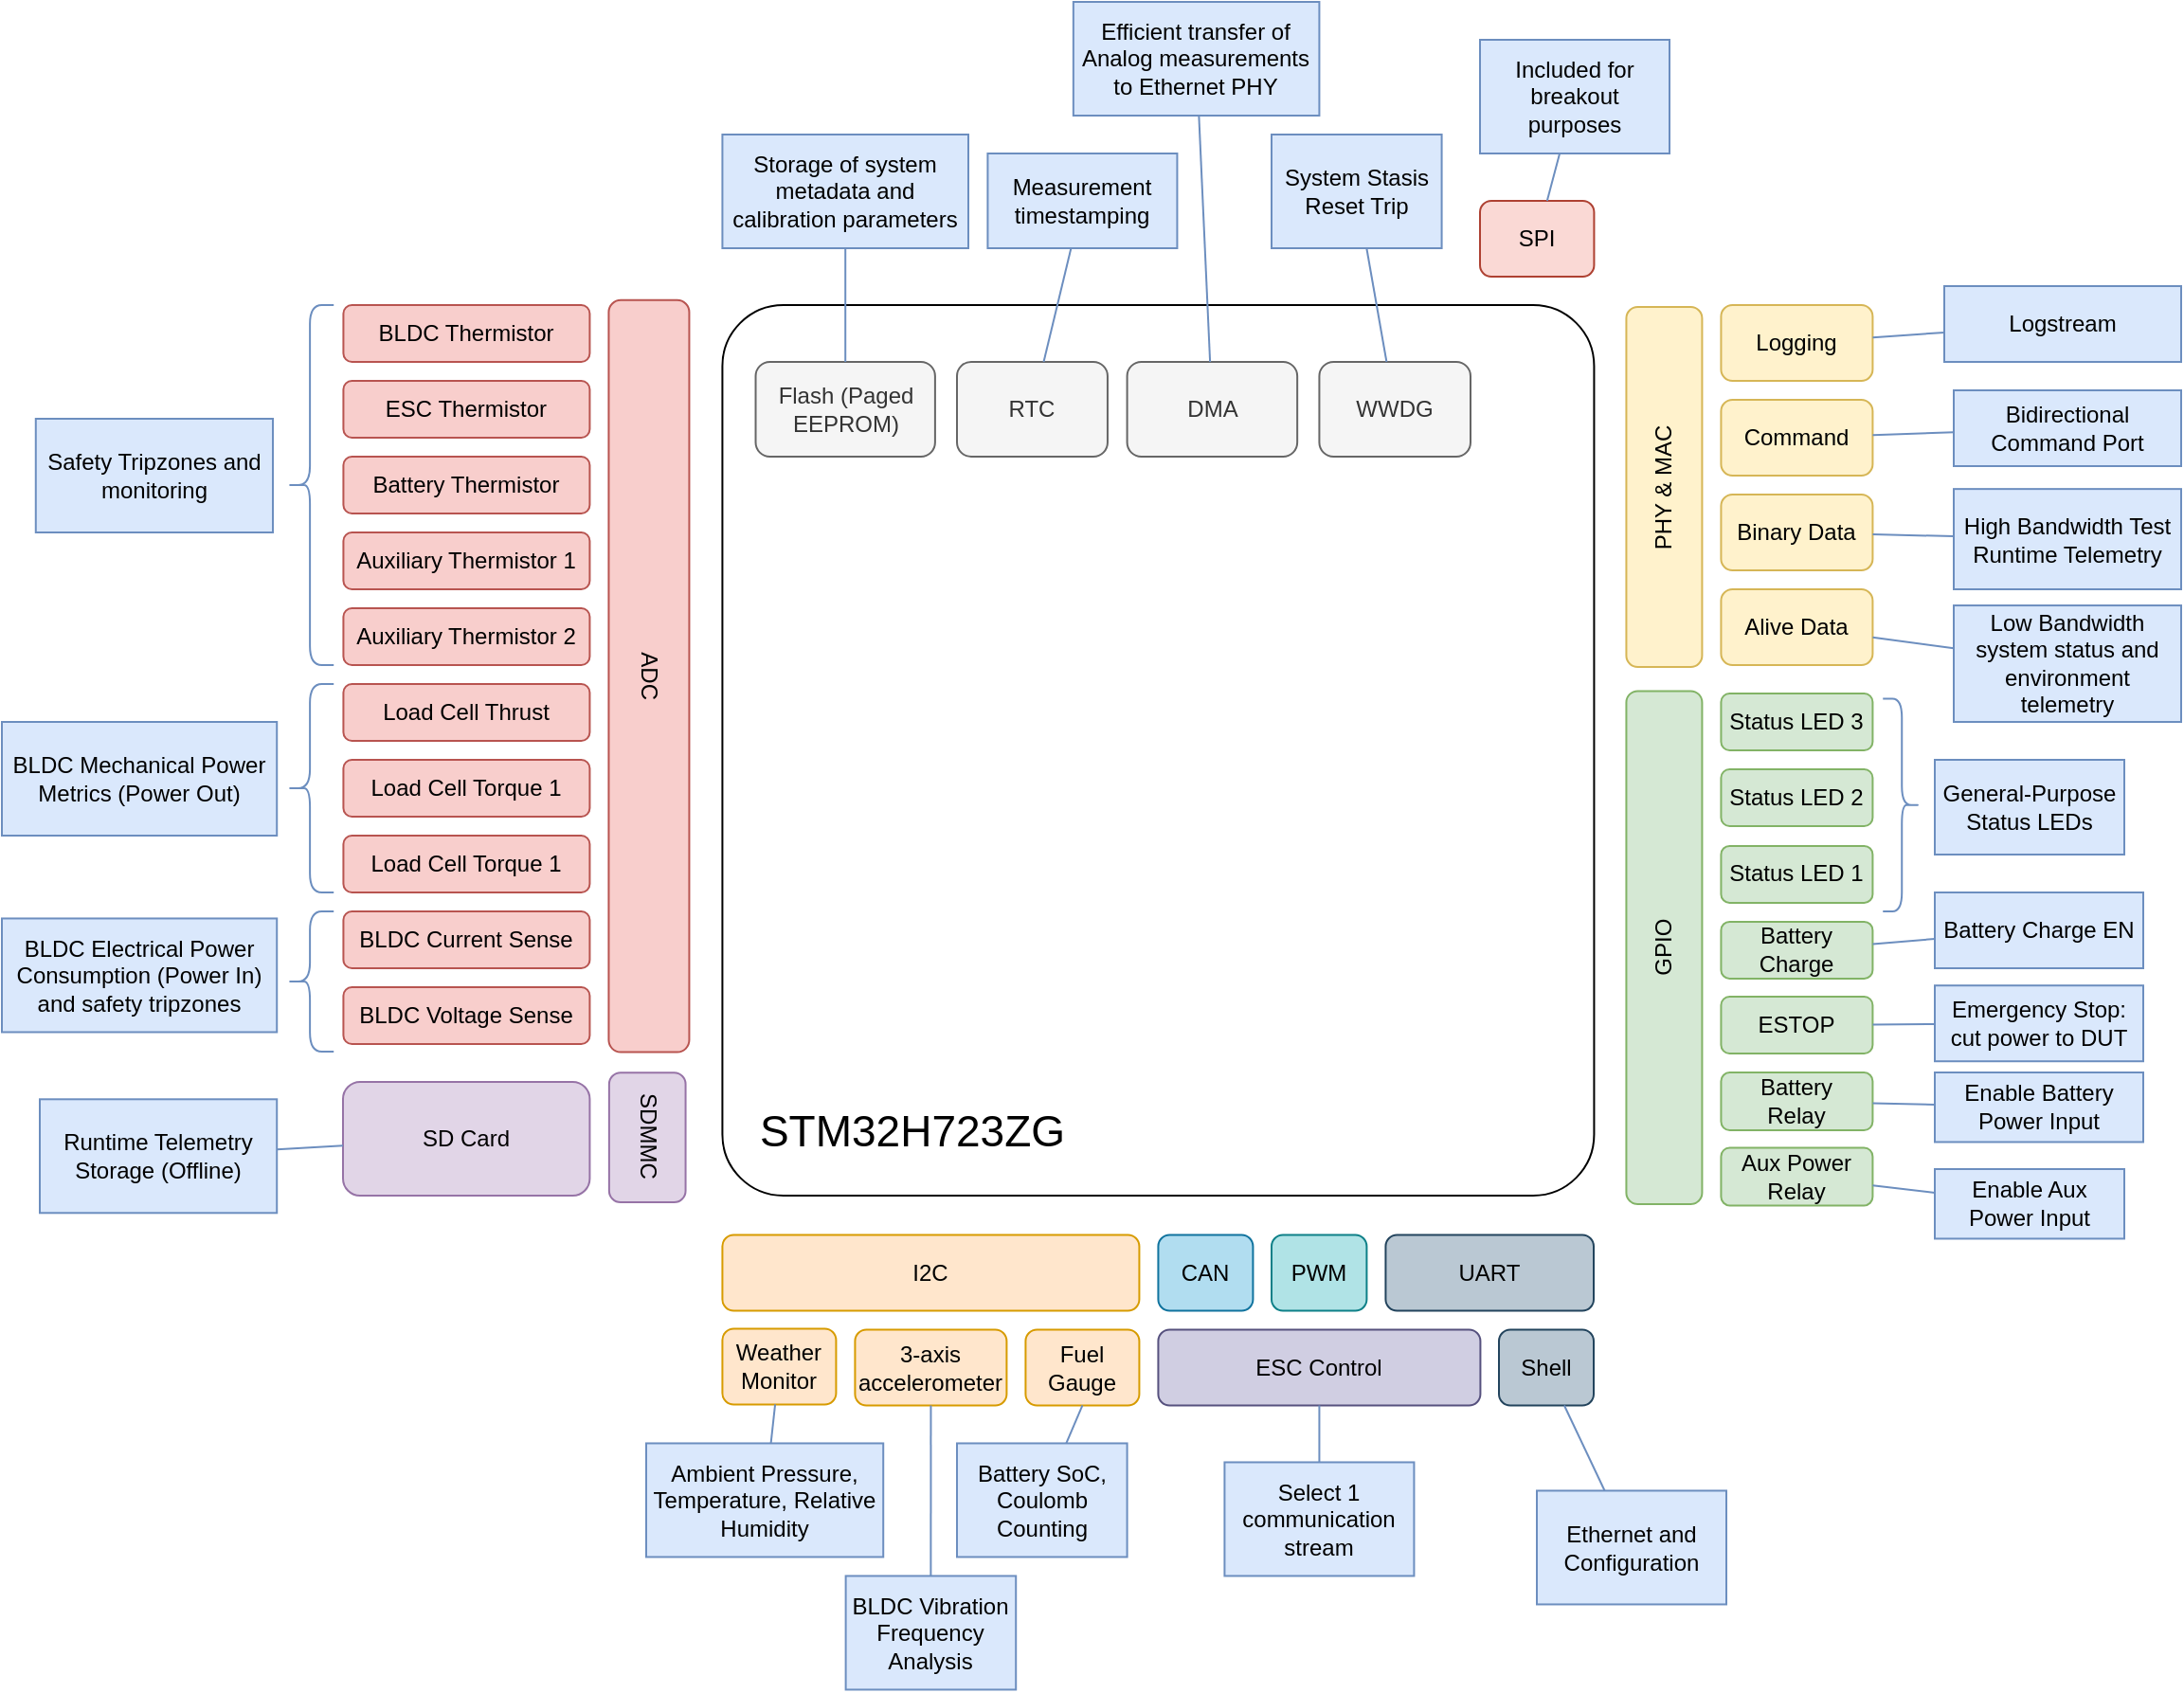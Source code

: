 <mxfile version="23.1.6" type="github">
  <diagram name="ページ1" id="HNU78MusErI2U60JnvWK">
    <mxGraphModel dx="1639" dy="931" grid="1" gridSize="10" guides="1" tooltips="1" connect="1" arrows="1" fold="1" page="1" pageScale="1" pageWidth="827" pageHeight="1169" math="0" shadow="0">
      <root>
        <mxCell id="0" />
        <mxCell id="1" parent="0" />
        <mxCell id="qDNlZB1fkXfrT6SnmScM-1" value="" style="rounded=1;whiteSpace=wrap;html=1;arcSize=7;" vertex="1" parent="1">
          <mxGeometry x="610.21" y="300" width="460" height="470" as="geometry" />
        </mxCell>
        <mxCell id="qDNlZB1fkXfrT6SnmScM-2" value="ADC" style="rounded=1;whiteSpace=wrap;html=1;rotation=90;fillColor=#f8cecc;strokeColor=#b85450;" vertex="1" parent="1">
          <mxGeometry x="373" y="474.57" width="396.94" height="42.5" as="geometry" />
        </mxCell>
        <mxCell id="qDNlZB1fkXfrT6SnmScM-5" value="ESC Control" style="rounded=1;whiteSpace=wrap;html=1;fillColor=#d0cee2;strokeColor=#56517e;" vertex="1" parent="1">
          <mxGeometry x="840.21" y="840.73" width="170" height="40" as="geometry" />
        </mxCell>
        <mxCell id="qDNlZB1fkXfrT6SnmScM-6" value="CAN" style="rounded=1;whiteSpace=wrap;html=1;fillColor=#b1ddf0;strokeColor=#10739e;" vertex="1" parent="1">
          <mxGeometry x="840.21" y="790.73" width="50" height="40" as="geometry" />
        </mxCell>
        <mxCell id="qDNlZB1fkXfrT6SnmScM-7" value="PWM" style="rounded=1;whiteSpace=wrap;html=1;fillColor=#b0e3e6;strokeColor=#0e8088;" vertex="1" parent="1">
          <mxGeometry x="900" y="790.73" width="50.21" height="40" as="geometry" />
        </mxCell>
        <mxCell id="qDNlZB1fkXfrT6SnmScM-8" value="UART" style="rounded=1;whiteSpace=wrap;html=1;fillColor=#bac8d3;strokeColor=#23445d;" vertex="1" parent="1">
          <mxGeometry x="960.21" y="790.73" width="109.79" height="40" as="geometry" />
        </mxCell>
        <mxCell id="qDNlZB1fkXfrT6SnmScM-10" value="I2C" style="rounded=1;whiteSpace=wrap;html=1;rotation=0;fillColor=#ffe6cc;strokeColor=#d79b00;" vertex="1" parent="1">
          <mxGeometry x="610.21" y="790.73" width="220" height="40" as="geometry" />
        </mxCell>
        <mxCell id="qDNlZB1fkXfrT6SnmScM-19" value="PHY &amp;amp; MAC" style="rounded=1;whiteSpace=wrap;html=1;rotation=-90;fillColor=#fff2cc;strokeColor=#d6b656;" vertex="1" parent="1">
          <mxGeometry x="1012.21" y="376" width="190" height="40" as="geometry" />
        </mxCell>
        <mxCell id="qDNlZB1fkXfrT6SnmScM-13" value="ESC Thermistor" style="rounded=1;whiteSpace=wrap;html=1;fillColor=#f8cecc;strokeColor=#b85450;" vertex="1" parent="1">
          <mxGeometry x="410.21" y="340" width="130" height="30" as="geometry" />
        </mxCell>
        <mxCell id="qDNlZB1fkXfrT6SnmScM-15" value="BLDC Thermistor" style="rounded=1;whiteSpace=wrap;html=1;fillColor=#f8cecc;strokeColor=#b85450;" vertex="1" parent="1">
          <mxGeometry x="410.21" y="300" width="130" height="30" as="geometry" />
        </mxCell>
        <mxCell id="qDNlZB1fkXfrT6SnmScM-23" value="Battery Thermistor" style="rounded=1;whiteSpace=wrap;html=1;fillColor=#f8cecc;strokeColor=#b85450;" vertex="1" parent="1">
          <mxGeometry x="410.21" y="380" width="130" height="30" as="geometry" />
        </mxCell>
        <mxCell id="qDNlZB1fkXfrT6SnmScM-24" value="Weather Monitor" style="rounded=1;whiteSpace=wrap;html=1;fillColor=#ffe6cc;strokeColor=#d79b00;" vertex="1" parent="1">
          <mxGeometry x="610.21" y="840.23" width="60" height="40" as="geometry" />
        </mxCell>
        <mxCell id="qDNlZB1fkXfrT6SnmScM-25" value="Fuel Gauge" style="rounded=1;whiteSpace=wrap;html=1;fillColor=#ffe6cc;strokeColor=#d79b00;" vertex="1" parent="1">
          <mxGeometry x="770.21" y="840.73" width="60" height="40" as="geometry" />
        </mxCell>
        <mxCell id="qDNlZB1fkXfrT6SnmScM-26" value="Auxiliary Thermistor 1" style="rounded=1;whiteSpace=wrap;html=1;fillColor=#f8cecc;strokeColor=#b85450;" vertex="1" parent="1">
          <mxGeometry x="410.21" y="420" width="130" height="30" as="geometry" />
        </mxCell>
        <mxCell id="qDNlZB1fkXfrT6SnmScM-27" value="Auxiliary Thermistor 2" style="rounded=1;whiteSpace=wrap;html=1;fillColor=#f8cecc;strokeColor=#b85450;" vertex="1" parent="1">
          <mxGeometry x="410.21" y="460" width="130" height="30" as="geometry" />
        </mxCell>
        <mxCell id="qDNlZB1fkXfrT6SnmScM-28" value="Load Cell Thrust" style="rounded=1;whiteSpace=wrap;html=1;fillColor=#f8cecc;strokeColor=#b85450;" vertex="1" parent="1">
          <mxGeometry x="410.21" y="500" width="130" height="30" as="geometry" />
        </mxCell>
        <mxCell id="qDNlZB1fkXfrT6SnmScM-29" value="Load Cell Torque 1" style="rounded=1;whiteSpace=wrap;html=1;fillColor=#f8cecc;strokeColor=#b85450;" vertex="1" parent="1">
          <mxGeometry x="410.21" y="540" width="130" height="30" as="geometry" />
        </mxCell>
        <mxCell id="qDNlZB1fkXfrT6SnmScM-30" value="Load Cell Torque 1" style="rounded=1;whiteSpace=wrap;html=1;fillColor=#f8cecc;strokeColor=#b85450;" vertex="1" parent="1">
          <mxGeometry x="410.21" y="580" width="130" height="30" as="geometry" />
        </mxCell>
        <mxCell id="qDNlZB1fkXfrT6SnmScM-31" value="3-axis accelerometer" style="rounded=1;whiteSpace=wrap;html=1;fillColor=#ffe6cc;strokeColor=#d79b00;" vertex="1" parent="1">
          <mxGeometry x="680.21" y="840.73" width="80" height="40" as="geometry" />
        </mxCell>
        <mxCell id="qDNlZB1fkXfrT6SnmScM-33" value="Select 1 communication stream" style="rounded=0;whiteSpace=wrap;html=1;fillColor=#dae8fc;strokeColor=#6c8ebf;" vertex="1" parent="1">
          <mxGeometry x="875.21" y="910.73" width="100" height="60" as="geometry" />
        </mxCell>
        <mxCell id="qDNlZB1fkXfrT6SnmScM-34" value="" style="endArrow=none;html=1;rounded=0;fillColor=#dae8fc;strokeColor=#6c8ebf;" edge="1" parent="1" source="qDNlZB1fkXfrT6SnmScM-5" target="qDNlZB1fkXfrT6SnmScM-33">
          <mxGeometry width="50" height="50" relative="1" as="geometry">
            <mxPoint x="1070.21" y="765.73" as="sourcePoint" />
            <mxPoint x="1120.21" y="715.73" as="targetPoint" />
          </mxGeometry>
        </mxCell>
        <mxCell id="qDNlZB1fkXfrT6SnmScM-35" value="GPIO" style="rounded=1;whiteSpace=wrap;html=1;rotation=-90;fillColor=#d5e8d4;strokeColor=#82b366;" vertex="1" parent="1">
          <mxGeometry x="971.8" y="619.11" width="270.82" height="40" as="geometry" />
        </mxCell>
        <mxCell id="qDNlZB1fkXfrT6SnmScM-36" value="Battery Charge" style="rounded=1;whiteSpace=wrap;html=1;fillColor=#d5e8d4;strokeColor=#82b366;" vertex="1" parent="1">
          <mxGeometry x="1137.21" y="625.47" width="80" height="30" as="geometry" />
        </mxCell>
        <mxCell id="qDNlZB1fkXfrT6SnmScM-37" value="Status LED 1" style="rounded=1;whiteSpace=wrap;html=1;fillColor=#d5e8d4;strokeColor=#82b366;" vertex="1" parent="1">
          <mxGeometry x="1137.21" y="585.47" width="80" height="30" as="geometry" />
        </mxCell>
        <mxCell id="qDNlZB1fkXfrT6SnmScM-38" value="Status LED 2" style="rounded=1;whiteSpace=wrap;html=1;fillColor=#d5e8d4;strokeColor=#82b366;" vertex="1" parent="1">
          <mxGeometry x="1137.21" y="545" width="80" height="30" as="geometry" />
        </mxCell>
        <mxCell id="qDNlZB1fkXfrT6SnmScM-39" value="Status LED 3" style="rounded=1;whiteSpace=wrap;html=1;fillColor=#d5e8d4;strokeColor=#82b366;" vertex="1" parent="1">
          <mxGeometry x="1137.21" y="505" width="80" height="30" as="geometry" />
        </mxCell>
        <mxCell id="qDNlZB1fkXfrT6SnmScM-41" value="BLDC Current Sense" style="rounded=1;whiteSpace=wrap;html=1;fillColor=#f8cecc;strokeColor=#b85450;" vertex="1" parent="1">
          <mxGeometry x="410.21" y="620" width="130" height="30" as="geometry" />
        </mxCell>
        <mxCell id="qDNlZB1fkXfrT6SnmScM-42" value="BLDC Voltage Sense" style="rounded=1;whiteSpace=wrap;html=1;fillColor=#f8cecc;strokeColor=#b85450;" vertex="1" parent="1">
          <mxGeometry x="410.21" y="660" width="130" height="30" as="geometry" />
        </mxCell>
        <mxCell id="qDNlZB1fkXfrT6SnmScM-43" value="ESTOP" style="rounded=1;whiteSpace=wrap;html=1;fillColor=#d5e8d4;strokeColor=#82b366;" vertex="1" parent="1">
          <mxGeometry x="1137.21" y="665" width="80" height="30" as="geometry" />
        </mxCell>
        <mxCell id="qDNlZB1fkXfrT6SnmScM-44" value="Logging" style="rounded=1;whiteSpace=wrap;html=1;fillColor=#fff2cc;strokeColor=#d6b656;" vertex="1" parent="1">
          <mxGeometry x="1137.21" y="300" width="80" height="40" as="geometry" />
        </mxCell>
        <mxCell id="qDNlZB1fkXfrT6SnmScM-45" value="Command" style="rounded=1;whiteSpace=wrap;html=1;fillColor=#fff2cc;strokeColor=#d6b656;" vertex="1" parent="1">
          <mxGeometry x="1137.21" y="350" width="80" height="40" as="geometry" />
        </mxCell>
        <mxCell id="qDNlZB1fkXfrT6SnmScM-46" value="Binary Data" style="rounded=1;whiteSpace=wrap;html=1;fillColor=#fff2cc;strokeColor=#d6b656;" vertex="1" parent="1">
          <mxGeometry x="1137.21" y="400" width="80" height="40" as="geometry" />
        </mxCell>
        <mxCell id="qDNlZB1fkXfrT6SnmScM-47" value="Alive Data" style="rounded=1;whiteSpace=wrap;html=1;fillColor=#fff2cc;strokeColor=#d6b656;" vertex="1" parent="1">
          <mxGeometry x="1137.21" y="450" width="80" height="40" as="geometry" />
        </mxCell>
        <mxCell id="qDNlZB1fkXfrT6SnmScM-48" value="SDMMC" style="rounded=1;whiteSpace=wrap;html=1;rotation=90;fillColor=#e1d5e7;strokeColor=#9673a6;" vertex="1" parent="1">
          <mxGeometry x="536.4" y="719.15" width="68.43" height="40.34" as="geometry" />
        </mxCell>
        <mxCell id="qDNlZB1fkXfrT6SnmScM-49" value="SD Card" style="rounded=1;whiteSpace=wrap;html=1;rotation=0;fillColor=#e1d5e7;strokeColor=#9673a6;" vertex="1" parent="1">
          <mxGeometry x="410" y="710" width="130.21" height="60" as="geometry" />
        </mxCell>
        <mxCell id="qDNlZB1fkXfrT6SnmScM-50" value="Battery&lt;br&gt;Relay" style="rounded=1;whiteSpace=wrap;html=1;fillColor=#d5e8d4;strokeColor=#82b366;" vertex="1" parent="1">
          <mxGeometry x="1137.21" y="705" width="80" height="30.51" as="geometry" />
        </mxCell>
        <mxCell id="qDNlZB1fkXfrT6SnmScM-51" value="SPI" style="rounded=1;whiteSpace=wrap;html=1;rotation=0;fillColor=#fad9d5;strokeColor=#ae4132;" vertex="1" parent="1">
          <mxGeometry x="1010" y="245" width="60.21" height="40" as="geometry" />
        </mxCell>
        <mxCell id="qDNlZB1fkXfrT6SnmScM-52" value="Included for breakout purposes" style="rounded=0;whiteSpace=wrap;html=1;fillColor=#dae8fc;strokeColor=#6c8ebf;" vertex="1" parent="1">
          <mxGeometry x="1010" y="160" width="100" height="60" as="geometry" />
        </mxCell>
        <mxCell id="qDNlZB1fkXfrT6SnmScM-53" value="" style="endArrow=none;html=1;rounded=0;fillColor=#dae8fc;strokeColor=#6c8ebf;" edge="1" parent="1" source="qDNlZB1fkXfrT6SnmScM-51" target="qDNlZB1fkXfrT6SnmScM-52">
          <mxGeometry width="50" height="50" relative="1" as="geometry">
            <mxPoint x="925" y="890" as="sourcePoint" />
            <mxPoint x="925" y="920" as="targetPoint" />
          </mxGeometry>
        </mxCell>
        <mxCell id="qDNlZB1fkXfrT6SnmScM-55" value="Shell" style="rounded=1;whiteSpace=wrap;html=1;fillColor=#bac8d3;strokeColor=#23445d;" vertex="1" parent="1">
          <mxGeometry x="1020" y="840.73" width="50" height="40" as="geometry" />
        </mxCell>
        <mxCell id="qDNlZB1fkXfrT6SnmScM-56" value="Ethernet and Configuration" style="rounded=0;whiteSpace=wrap;html=1;fillColor=#dae8fc;strokeColor=#6c8ebf;" vertex="1" parent="1">
          <mxGeometry x="1040" y="925.73" width="100" height="60" as="geometry" />
        </mxCell>
        <mxCell id="qDNlZB1fkXfrT6SnmScM-57" value="" style="endArrow=none;html=1;rounded=0;fillColor=#dae8fc;strokeColor=#6c8ebf;" edge="1" parent="1" target="qDNlZB1fkXfrT6SnmScM-56" source="qDNlZB1fkXfrT6SnmScM-55">
          <mxGeometry width="50" height="50" relative="1" as="geometry">
            <mxPoint x="1089.79" y="895.73" as="sourcePoint" />
            <mxPoint x="1285" y="730.73" as="targetPoint" />
          </mxGeometry>
        </mxCell>
        <mxCell id="qDNlZB1fkXfrT6SnmScM-58" value="Battery SoC, Coulomb Counting" style="rounded=0;whiteSpace=wrap;html=1;fillColor=#dae8fc;strokeColor=#6c8ebf;" vertex="1" parent="1">
          <mxGeometry x="734" y="900.73" width="89.79" height="60" as="geometry" />
        </mxCell>
        <mxCell id="qDNlZB1fkXfrT6SnmScM-59" value="" style="endArrow=none;html=1;rounded=0;fillColor=#dae8fc;strokeColor=#6c8ebf;exitX=0.5;exitY=1;exitDx=0;exitDy=0;" edge="1" parent="1" target="qDNlZB1fkXfrT6SnmScM-58" source="qDNlZB1fkXfrT6SnmScM-25">
          <mxGeometry width="50" height="50" relative="1" as="geometry">
            <mxPoint x="770" y="895.73" as="sourcePoint" />
            <mxPoint x="965" y="730.73" as="targetPoint" />
          </mxGeometry>
        </mxCell>
        <mxCell id="qDNlZB1fkXfrT6SnmScM-60" value="BLDC Vibration Frequency Analysis" style="rounded=0;whiteSpace=wrap;html=1;fillColor=#dae8fc;strokeColor=#6c8ebf;" vertex="1" parent="1">
          <mxGeometry x="675.31" y="970.73" width="89.79" height="60" as="geometry" />
        </mxCell>
        <mxCell id="qDNlZB1fkXfrT6SnmScM-61" value="" style="endArrow=none;html=1;rounded=0;fillColor=#dae8fc;strokeColor=#6c8ebf;" edge="1" parent="1" target="qDNlZB1fkXfrT6SnmScM-60" source="qDNlZB1fkXfrT6SnmScM-31">
          <mxGeometry width="50" height="50" relative="1" as="geometry">
            <mxPoint x="679.79" y="910.73" as="sourcePoint" />
            <mxPoint x="844.79" y="760.73" as="targetPoint" />
          </mxGeometry>
        </mxCell>
        <mxCell id="qDNlZB1fkXfrT6SnmScM-62" value="Ambient Pressure, Temperature, Relative Humidity" style="rounded=0;whiteSpace=wrap;html=1;fillColor=#dae8fc;strokeColor=#6c8ebf;" vertex="1" parent="1">
          <mxGeometry x="570" y="900.73" width="125.11" height="60" as="geometry" />
        </mxCell>
        <mxCell id="qDNlZB1fkXfrT6SnmScM-63" value="" style="endArrow=none;html=1;rounded=0;fillColor=#dae8fc;strokeColor=#6c8ebf;" edge="1" parent="1" source="qDNlZB1fkXfrT6SnmScM-24" target="qDNlZB1fkXfrT6SnmScM-62">
          <mxGeometry width="50" height="50" relative="1" as="geometry">
            <mxPoint x="810" y="890.73" as="sourcePoint" />
            <mxPoint x="802" y="910.73" as="targetPoint" />
          </mxGeometry>
        </mxCell>
        <mxCell id="qDNlZB1fkXfrT6SnmScM-64" value="Runtime Telemetry Storage (Offline)" style="rounded=0;whiteSpace=wrap;html=1;fillColor=#dae8fc;strokeColor=#6c8ebf;" vertex="1" parent="1">
          <mxGeometry x="250" y="719.15" width="125.11" height="60" as="geometry" />
        </mxCell>
        <mxCell id="qDNlZB1fkXfrT6SnmScM-65" value="" style="endArrow=none;html=1;rounded=0;fillColor=#dae8fc;strokeColor=#6c8ebf;" edge="1" parent="1" source="qDNlZB1fkXfrT6SnmScM-49" target="qDNlZB1fkXfrT6SnmScM-64">
          <mxGeometry width="50" height="50" relative="1" as="geometry">
            <mxPoint x="720" y="890" as="sourcePoint" />
            <mxPoint x="720" y="980" as="targetPoint" />
          </mxGeometry>
        </mxCell>
        <mxCell id="qDNlZB1fkXfrT6SnmScM-66" value="BLDC Electrical Power Consumption (Power In) and safety tripzones" style="rounded=0;whiteSpace=wrap;html=1;fillColor=#dae8fc;strokeColor=#6c8ebf;" vertex="1" parent="1">
          <mxGeometry x="230" y="623.73" width="145.11" height="60" as="geometry" />
        </mxCell>
        <mxCell id="qDNlZB1fkXfrT6SnmScM-67" value="BLDC Mechanical Power Metrics (Power Out)" style="rounded=0;whiteSpace=wrap;html=1;fillColor=#dae8fc;strokeColor=#6c8ebf;" vertex="1" parent="1">
          <mxGeometry x="230" y="520" width="145.11" height="60" as="geometry" />
        </mxCell>
        <mxCell id="qDNlZB1fkXfrT6SnmScM-68" value="" style="shape=curlyBracket;whiteSpace=wrap;html=1;rounded=1;labelPosition=left;verticalLabelPosition=middle;align=right;verticalAlign=middle;fillColor=#dae8fc;strokeColor=#6c8ebf;" vertex="1" parent="1">
          <mxGeometry x="380" y="620" width="25.11" height="74" as="geometry" />
        </mxCell>
        <mxCell id="qDNlZB1fkXfrT6SnmScM-69" value="" style="shape=curlyBracket;whiteSpace=wrap;html=1;rounded=1;labelPosition=left;verticalLabelPosition=middle;align=right;verticalAlign=middle;fillColor=#dae8fc;strokeColor=#6c8ebf;" vertex="1" parent="1">
          <mxGeometry x="380" y="500" width="25.11" height="110" as="geometry" />
        </mxCell>
        <mxCell id="qDNlZB1fkXfrT6SnmScM-70" value="Safety Tripzones and monitoring" style="rounded=0;whiteSpace=wrap;html=1;fillColor=#dae8fc;strokeColor=#6c8ebf;" vertex="1" parent="1">
          <mxGeometry x="247.89" y="360" width="125.11" height="60" as="geometry" />
        </mxCell>
        <mxCell id="qDNlZB1fkXfrT6SnmScM-71" value="" style="shape=curlyBracket;whiteSpace=wrap;html=1;rounded=1;labelPosition=left;verticalLabelPosition=middle;align=right;verticalAlign=middle;fillColor=#dae8fc;strokeColor=#6c8ebf;" vertex="1" parent="1">
          <mxGeometry x="380" y="300" width="25.11" height="190" as="geometry" />
        </mxCell>
        <mxCell id="qDNlZB1fkXfrT6SnmScM-73" value="Logstream" style="rounded=0;whiteSpace=wrap;html=1;fillColor=#dae8fc;strokeColor=#6c8ebf;" vertex="1" parent="1">
          <mxGeometry x="1255" y="290" width="125" height="40" as="geometry" />
        </mxCell>
        <mxCell id="qDNlZB1fkXfrT6SnmScM-75" value="" style="endArrow=none;html=1;rounded=0;fillColor=#dae8fc;strokeColor=#6c8ebf;" edge="1" parent="1" source="qDNlZB1fkXfrT6SnmScM-44" target="qDNlZB1fkXfrT6SnmScM-73">
          <mxGeometry width="50" height="50" relative="1" as="geometry">
            <mxPoint x="1055" y="225" as="sourcePoint" />
            <mxPoint x="1062" y="200" as="targetPoint" />
          </mxGeometry>
        </mxCell>
        <mxCell id="qDNlZB1fkXfrT6SnmScM-76" value="Bidirectional Command Port" style="rounded=0;whiteSpace=wrap;html=1;fillColor=#dae8fc;strokeColor=#6c8ebf;" vertex="1" parent="1">
          <mxGeometry x="1260" y="345" width="120" height="40" as="geometry" />
        </mxCell>
        <mxCell id="qDNlZB1fkXfrT6SnmScM-77" value="" style="endArrow=none;html=1;rounded=0;fillColor=#dae8fc;strokeColor=#6c8ebf;" edge="1" parent="1" source="qDNlZB1fkXfrT6SnmScM-45" target="qDNlZB1fkXfrT6SnmScM-76">
          <mxGeometry width="50" height="50" relative="1" as="geometry">
            <mxPoint x="1227" y="327" as="sourcePoint" />
            <mxPoint x="1280" y="324" as="targetPoint" />
          </mxGeometry>
        </mxCell>
        <mxCell id="qDNlZB1fkXfrT6SnmScM-78" value="High Bandwidth Test Runtime Telemetry" style="rounded=0;whiteSpace=wrap;html=1;fillColor=#dae8fc;strokeColor=#6c8ebf;" vertex="1" parent="1">
          <mxGeometry x="1260" y="397.07" width="120" height="52.93" as="geometry" />
        </mxCell>
        <mxCell id="qDNlZB1fkXfrT6SnmScM-79" value="" style="endArrow=none;html=1;rounded=0;fillColor=#dae8fc;strokeColor=#6c8ebf;" edge="1" parent="1" source="qDNlZB1fkXfrT6SnmScM-46" target="qDNlZB1fkXfrT6SnmScM-78">
          <mxGeometry width="50" height="50" relative="1" as="geometry">
            <mxPoint x="1227" y="383" as="sourcePoint" />
            <mxPoint x="1280" y="386" as="targetPoint" />
          </mxGeometry>
        </mxCell>
        <mxCell id="qDNlZB1fkXfrT6SnmScM-80" value="Low Bandwidth system status and environment telemetry" style="rounded=0;whiteSpace=wrap;html=1;fillColor=#dae8fc;strokeColor=#6c8ebf;" vertex="1" parent="1">
          <mxGeometry x="1260" y="458.53" width="120" height="61.47" as="geometry" />
        </mxCell>
        <mxCell id="qDNlZB1fkXfrT6SnmScM-81" value="" style="endArrow=none;html=1;rounded=0;fillColor=#dae8fc;strokeColor=#6c8ebf;" edge="1" parent="1" source="qDNlZB1fkXfrT6SnmScM-47" target="qDNlZB1fkXfrT6SnmScM-80">
          <mxGeometry width="50" height="50" relative="1" as="geometry">
            <mxPoint x="1227" y="431" as="sourcePoint" />
            <mxPoint x="1290" y="432" as="targetPoint" />
          </mxGeometry>
        </mxCell>
        <mxCell id="qDNlZB1fkXfrT6SnmScM-82" value="Enable Battery Power Input" style="rounded=0;whiteSpace=wrap;html=1;fillColor=#dae8fc;strokeColor=#6c8ebf;" vertex="1" parent="1">
          <mxGeometry x="1250" y="705" width="110" height="36.73" as="geometry" />
        </mxCell>
        <mxCell id="qDNlZB1fkXfrT6SnmScM-83" value="" style="endArrow=none;html=1;rounded=0;fillColor=#dae8fc;strokeColor=#6c8ebf;" edge="1" parent="1" source="qDNlZB1fkXfrT6SnmScM-50" target="qDNlZB1fkXfrT6SnmScM-82">
          <mxGeometry width="50" height="50" relative="1" as="geometry">
            <mxPoint x="1227" y="514" as="sourcePoint" />
            <mxPoint x="1270" y="518" as="targetPoint" />
          </mxGeometry>
        </mxCell>
        <mxCell id="qDNlZB1fkXfrT6SnmScM-84" value="Aux Power Relay" style="rounded=1;whiteSpace=wrap;html=1;fillColor=#d5e8d4;strokeColor=#82b366;" vertex="1" parent="1">
          <mxGeometry x="1137.21" y="744.74" width="80" height="30.51" as="geometry" />
        </mxCell>
        <mxCell id="qDNlZB1fkXfrT6SnmScM-85" value="Enable Aux Power Input" style="rounded=0;whiteSpace=wrap;html=1;fillColor=#dae8fc;strokeColor=#6c8ebf;" vertex="1" parent="1">
          <mxGeometry x="1250" y="756" width="100" height="36.73" as="geometry" />
        </mxCell>
        <mxCell id="qDNlZB1fkXfrT6SnmScM-86" value="" style="endArrow=none;html=1;rounded=0;fillColor=#dae8fc;strokeColor=#6c8ebf;" edge="1" parent="1" source="qDNlZB1fkXfrT6SnmScM-84" target="qDNlZB1fkXfrT6SnmScM-85">
          <mxGeometry width="50" height="50" relative="1" as="geometry">
            <mxPoint x="1227" y="730" as="sourcePoint" />
            <mxPoint x="1280" y="730" as="targetPoint" />
          </mxGeometry>
        </mxCell>
        <mxCell id="qDNlZB1fkXfrT6SnmScM-87" value="Emergency Stop: cut power to DUT" style="rounded=0;whiteSpace=wrap;html=1;fillColor=#dae8fc;strokeColor=#6c8ebf;" vertex="1" parent="1">
          <mxGeometry x="1250" y="659.11" width="110" height="40" as="geometry" />
        </mxCell>
        <mxCell id="qDNlZB1fkXfrT6SnmScM-88" value="" style="endArrow=none;html=1;rounded=0;fillColor=#dae8fc;strokeColor=#6c8ebf;" edge="1" parent="1" source="qDNlZB1fkXfrT6SnmScM-43" target="qDNlZB1fkXfrT6SnmScM-87">
          <mxGeometry width="50" height="50" relative="1" as="geometry">
            <mxPoint x="1227" y="730" as="sourcePoint" />
            <mxPoint x="1280" y="730" as="targetPoint" />
          </mxGeometry>
        </mxCell>
        <mxCell id="qDNlZB1fkXfrT6SnmScM-89" value="Battery Charge EN" style="rounded=0;whiteSpace=wrap;html=1;fillColor=#dae8fc;strokeColor=#6c8ebf;" vertex="1" parent="1">
          <mxGeometry x="1250" y="610" width="110" height="40" as="geometry" />
        </mxCell>
        <mxCell id="qDNlZB1fkXfrT6SnmScM-90" value="" style="endArrow=none;html=1;rounded=0;fillColor=#dae8fc;strokeColor=#6c8ebf;" edge="1" parent="1" target="qDNlZB1fkXfrT6SnmScM-89" source="qDNlZB1fkXfrT6SnmScM-36">
          <mxGeometry width="50" height="50" relative="1" as="geometry">
            <mxPoint x="1260" y="619.53" as="sourcePoint" />
            <mxPoint x="1323" y="669.53" as="targetPoint" />
          </mxGeometry>
        </mxCell>
        <mxCell id="qDNlZB1fkXfrT6SnmScM-91" value="" style="shape=curlyBracket;whiteSpace=wrap;html=1;rounded=1;flipH=1;labelPosition=right;verticalLabelPosition=middle;align=left;verticalAlign=middle;fillColor=#dae8fc;strokeColor=#6c8ebf;" vertex="1" parent="1">
          <mxGeometry x="1222.62" y="507.72" width="20" height="112.28" as="geometry" />
        </mxCell>
        <mxCell id="qDNlZB1fkXfrT6SnmScM-93" value="General-Purpose Status LEDs" style="rounded=0;whiteSpace=wrap;html=1;fillColor=#dae8fc;strokeColor=#6c8ebf;" vertex="1" parent="1">
          <mxGeometry x="1250" y="540" width="100" height="50" as="geometry" />
        </mxCell>
        <mxCell id="qDNlZB1fkXfrT6SnmScM-95" value="WWDG" style="rounded=1;whiteSpace=wrap;html=1;fillColor=#f5f5f5;strokeColor=#666666;fontColor=#333333;" vertex="1" parent="1">
          <mxGeometry x="925.21" y="330" width="79.79" height="50" as="geometry" />
        </mxCell>
        <mxCell id="qDNlZB1fkXfrT6SnmScM-96" value="DMA" style="rounded=1;whiteSpace=wrap;html=1;fillColor=#f5f5f5;strokeColor=#666666;fontColor=#333333;" vertex="1" parent="1">
          <mxGeometry x="823.79" y="330" width="89.79" height="50" as="geometry" />
        </mxCell>
        <mxCell id="qDNlZB1fkXfrT6SnmScM-97" value="Flash (Paged EEPROM)" style="rounded=1;whiteSpace=wrap;html=1;fillColor=#f5f5f5;strokeColor=#666666;fontColor=#333333;" vertex="1" parent="1">
          <mxGeometry x="627.76" y="330" width="94.69" height="50" as="geometry" />
        </mxCell>
        <mxCell id="qDNlZB1fkXfrT6SnmScM-100" value="STM32H723ZG" style="text;html=1;align=center;verticalAlign=middle;resizable=0;points=[];autosize=1;strokeColor=none;fillColor=none;fontSize=23;" vertex="1" parent="1">
          <mxGeometry x="620" y="716" width="180" height="40" as="geometry" />
        </mxCell>
        <mxCell id="qDNlZB1fkXfrT6SnmScM-101" value="Storage of system metadata and calibration parameters" style="rounded=0;whiteSpace=wrap;html=1;fillColor=#dae8fc;strokeColor=#6c8ebf;" vertex="1" parent="1">
          <mxGeometry x="610.21" y="210" width="129.79" height="60" as="geometry" />
        </mxCell>
        <mxCell id="qDNlZB1fkXfrT6SnmScM-102" value="" style="endArrow=none;html=1;rounded=0;fillColor=#dae8fc;strokeColor=#6c8ebf;" edge="1" parent="1" source="qDNlZB1fkXfrT6SnmScM-101" target="qDNlZB1fkXfrT6SnmScM-97">
          <mxGeometry width="50" height="50" relative="1" as="geometry">
            <mxPoint x="420" y="754" as="sourcePoint" />
            <mxPoint x="385" y="756" as="targetPoint" />
          </mxGeometry>
        </mxCell>
        <mxCell id="qDNlZB1fkXfrT6SnmScM-103" value="Efficient transfer of Analog measurements to Ethernet PHY" style="rounded=0;whiteSpace=wrap;html=1;fillColor=#dae8fc;strokeColor=#6c8ebf;" vertex="1" parent="1">
          <mxGeometry x="795.42" y="140" width="129.79" height="60" as="geometry" />
        </mxCell>
        <mxCell id="qDNlZB1fkXfrT6SnmScM-104" value="" style="endArrow=none;html=1;rounded=0;fillColor=#dae8fc;strokeColor=#6c8ebf;" edge="1" parent="1" source="qDNlZB1fkXfrT6SnmScM-103" target="qDNlZB1fkXfrT6SnmScM-96">
          <mxGeometry width="50" height="50" relative="1" as="geometry">
            <mxPoint x="585.1" y="724" as="sourcePoint" />
            <mxPoint x="877.1" y="300" as="targetPoint" />
          </mxGeometry>
        </mxCell>
        <mxCell id="qDNlZB1fkXfrT6SnmScM-105" value="System Stasis Reset Trip" style="rounded=0;whiteSpace=wrap;html=1;fillColor=#dae8fc;strokeColor=#6c8ebf;" vertex="1" parent="1">
          <mxGeometry x="900" y="210" width="89.79" height="60" as="geometry" />
        </mxCell>
        <mxCell id="qDNlZB1fkXfrT6SnmScM-107" value="" style="endArrow=none;html=1;rounded=0;fillColor=#dae8fc;strokeColor=#6c8ebf;" edge="1" parent="1" source="qDNlZB1fkXfrT6SnmScM-105" target="qDNlZB1fkXfrT6SnmScM-95">
          <mxGeometry width="50" height="50" relative="1" as="geometry">
            <mxPoint x="846" y="280" as="sourcePoint" />
            <mxPoint x="866" y="340" as="targetPoint" />
          </mxGeometry>
        </mxCell>
        <mxCell id="qDNlZB1fkXfrT6SnmScM-108" value="RTC" style="rounded=1;whiteSpace=wrap;html=1;fillColor=#f5f5f5;strokeColor=#666666;fontColor=#333333;" vertex="1" parent="1">
          <mxGeometry x="734" y="330" width="79.48" height="50" as="geometry" />
        </mxCell>
        <mxCell id="qDNlZB1fkXfrT6SnmScM-109" value="Measurement timestamping" style="rounded=0;whiteSpace=wrap;html=1;fillColor=#dae8fc;strokeColor=#6c8ebf;" vertex="1" parent="1">
          <mxGeometry x="750.21" y="220" width="100" height="50" as="geometry" />
        </mxCell>
        <mxCell id="qDNlZB1fkXfrT6SnmScM-110" value="" style="endArrow=none;html=1;rounded=0;fillColor=#dae8fc;strokeColor=#6c8ebf;" edge="1" parent="1" source="qDNlZB1fkXfrT6SnmScM-109" target="qDNlZB1fkXfrT6SnmScM-108">
          <mxGeometry width="50" height="50" relative="1" as="geometry">
            <mxPoint x="685" y="280" as="sourcePoint" />
            <mxPoint x="685" y="340" as="targetPoint" />
          </mxGeometry>
        </mxCell>
      </root>
    </mxGraphModel>
  </diagram>
</mxfile>
